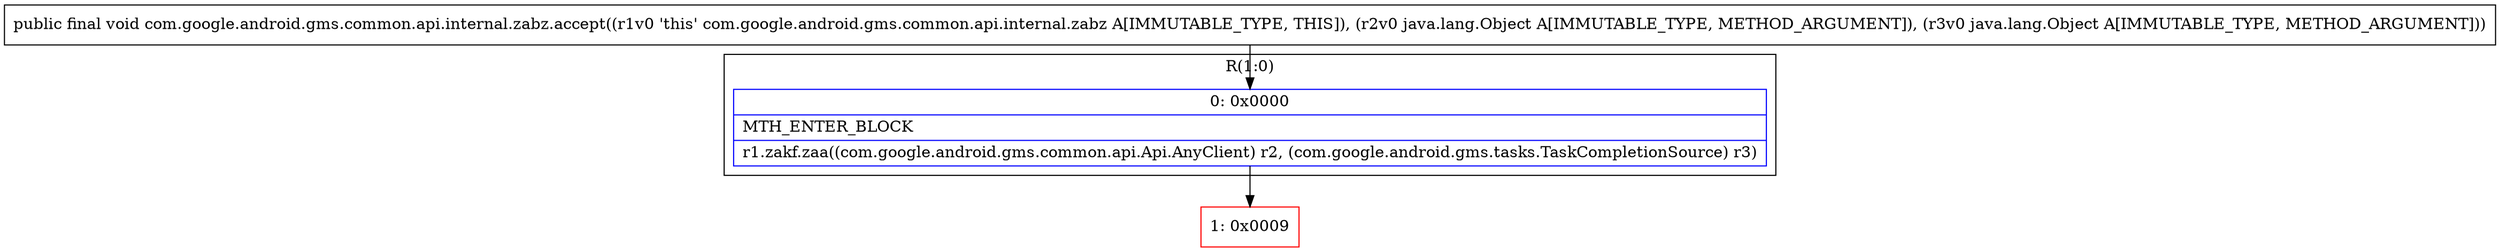 digraph "CFG forcom.google.android.gms.common.api.internal.zabz.accept(Ljava\/lang\/Object;Ljava\/lang\/Object;)V" {
subgraph cluster_Region_1872773760 {
label = "R(1:0)";
node [shape=record,color=blue];
Node_0 [shape=record,label="{0\:\ 0x0000|MTH_ENTER_BLOCK\l|r1.zakf.zaa((com.google.android.gms.common.api.Api.AnyClient) r2, (com.google.android.gms.tasks.TaskCompletionSource) r3)\l}"];
}
Node_1 [shape=record,color=red,label="{1\:\ 0x0009}"];
MethodNode[shape=record,label="{public final void com.google.android.gms.common.api.internal.zabz.accept((r1v0 'this' com.google.android.gms.common.api.internal.zabz A[IMMUTABLE_TYPE, THIS]), (r2v0 java.lang.Object A[IMMUTABLE_TYPE, METHOD_ARGUMENT]), (r3v0 java.lang.Object A[IMMUTABLE_TYPE, METHOD_ARGUMENT])) }"];
MethodNode -> Node_0;
Node_0 -> Node_1;
}


